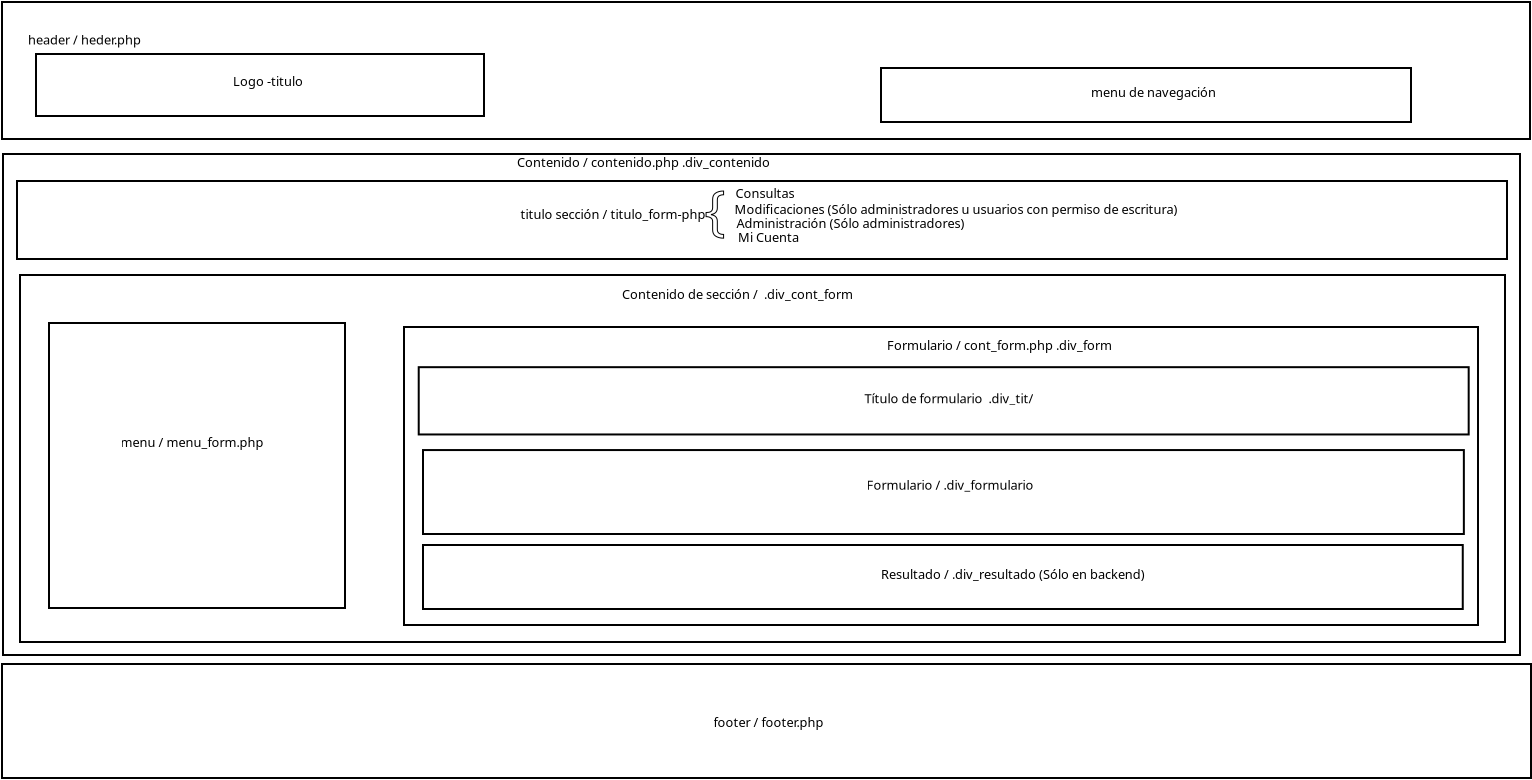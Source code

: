<?xml version="1.0" encoding="UTF-8"?>
<dia:diagram xmlns:dia="http://www.lysator.liu.se/~alla/dia/">
  <dia:layer name="Fondo" visible="true" active="true">
    <dia:object type="Standard - Box" version="0" id="O0">
      <dia:attribute name="obj_pos">
        <dia:point val="5.15,8.7"/>
      </dia:attribute>
      <dia:attribute name="obj_bb">
        <dia:rectangle val="5.1,8.65;81.05,33.8"/>
      </dia:attribute>
      <dia:attribute name="elem_corner">
        <dia:point val="5.15,8.7"/>
      </dia:attribute>
      <dia:attribute name="elem_width">
        <dia:real val="75.85"/>
      </dia:attribute>
      <dia:attribute name="elem_height">
        <dia:real val="25.05"/>
      </dia:attribute>
      <dia:attribute name="show_background">
        <dia:boolean val="true"/>
      </dia:attribute>
    </dia:object>
    <dia:object type="Standard - Box" version="0" id="O1">
      <dia:attribute name="obj_pos">
        <dia:point val="5.1,1.1"/>
      </dia:attribute>
      <dia:attribute name="obj_bb">
        <dia:rectangle val="5.05,1.05;81.55,8"/>
      </dia:attribute>
      <dia:attribute name="elem_corner">
        <dia:point val="5.1,1.1"/>
      </dia:attribute>
      <dia:attribute name="elem_width">
        <dia:real val="76.4"/>
      </dia:attribute>
      <dia:attribute name="elem_height">
        <dia:real val="6.85"/>
      </dia:attribute>
      <dia:attribute name="show_background">
        <dia:boolean val="true"/>
      </dia:attribute>
    </dia:object>
    <dia:object type="Standard - Text" version="1" id="O2">
      <dia:attribute name="obj_pos">
        <dia:point val="6.4,3.225"/>
      </dia:attribute>
      <dia:attribute name="obj_bb">
        <dia:rectangle val="6.4,2.585;11.877,3.357"/>
      </dia:attribute>
      <dia:attribute name="text">
        <dia:composite type="text">
          <dia:attribute name="string">
            <dia:string>#header / heder.php#</dia:string>
          </dia:attribute>
          <dia:attribute name="font">
            <dia:font family="sans" style="0" name="Helvetica"/>
          </dia:attribute>
          <dia:attribute name="height">
            <dia:real val="0.8"/>
          </dia:attribute>
          <dia:attribute name="pos">
            <dia:point val="6.4,3.225"/>
          </dia:attribute>
          <dia:attribute name="color">
            <dia:color val="#000000"/>
          </dia:attribute>
          <dia:attribute name="alignment">
            <dia:enum val="0"/>
          </dia:attribute>
        </dia:composite>
      </dia:attribute>
      <dia:attribute name="valign">
        <dia:enum val="3"/>
      </dia:attribute>
    </dia:object>
    <dia:object type="Standard - Box" version="0" id="O3">
      <dia:attribute name="obj_pos">
        <dia:point val="6.8,3.7"/>
      </dia:attribute>
      <dia:attribute name="obj_bb">
        <dia:rectangle val="6.75,3.65;29.25,6.85"/>
      </dia:attribute>
      <dia:attribute name="elem_corner">
        <dia:point val="6.8,3.7"/>
      </dia:attribute>
      <dia:attribute name="elem_width">
        <dia:real val="22.4"/>
      </dia:attribute>
      <dia:attribute name="elem_height">
        <dia:real val="3.1"/>
      </dia:attribute>
      <dia:attribute name="show_background">
        <dia:boolean val="true"/>
      </dia:attribute>
    </dia:object>
    <dia:object type="Standard - Text" version="1" id="O4">
      <dia:attribute name="obj_pos">
        <dia:point val="16.65,5.3"/>
      </dia:attribute>
      <dia:attribute name="obj_bb">
        <dia:rectangle val="16.65,4.66;19.88,5.433"/>
      </dia:attribute>
      <dia:attribute name="text">
        <dia:composite type="text">
          <dia:attribute name="string">
            <dia:string>#Logo -titulo#</dia:string>
          </dia:attribute>
          <dia:attribute name="font">
            <dia:font family="sans" style="0" name="Helvetica"/>
          </dia:attribute>
          <dia:attribute name="height">
            <dia:real val="0.8"/>
          </dia:attribute>
          <dia:attribute name="pos">
            <dia:point val="16.65,5.3"/>
          </dia:attribute>
          <dia:attribute name="color">
            <dia:color val="#000000"/>
          </dia:attribute>
          <dia:attribute name="alignment">
            <dia:enum val="0"/>
          </dia:attribute>
        </dia:composite>
      </dia:attribute>
      <dia:attribute name="valign">
        <dia:enum val="3"/>
      </dia:attribute>
    </dia:object>
    <dia:object type="Standard - Box" version="0" id="O5">
      <dia:attribute name="obj_pos">
        <dia:point val="49.05,4.4"/>
      </dia:attribute>
      <dia:attribute name="obj_bb">
        <dia:rectangle val="49,4.35;75.6,7.15"/>
      </dia:attribute>
      <dia:attribute name="elem_corner">
        <dia:point val="49.05,4.4"/>
      </dia:attribute>
      <dia:attribute name="elem_width">
        <dia:real val="26.5"/>
      </dia:attribute>
      <dia:attribute name="elem_height">
        <dia:real val="2.7"/>
      </dia:attribute>
      <dia:attribute name="show_background">
        <dia:boolean val="true"/>
      </dia:attribute>
    </dia:object>
    <dia:object type="Standard - Text" version="1" id="O6">
      <dia:attribute name="obj_pos">
        <dia:point val="59.55,5.85"/>
      </dia:attribute>
      <dia:attribute name="obj_bb">
        <dia:rectangle val="59.55,5.21;65.42,5.982"/>
      </dia:attribute>
      <dia:attribute name="text">
        <dia:composite type="text">
          <dia:attribute name="string">
            <dia:string>#menu de navegación#</dia:string>
          </dia:attribute>
          <dia:attribute name="font">
            <dia:font family="sans" style="0" name="Helvetica"/>
          </dia:attribute>
          <dia:attribute name="height">
            <dia:real val="0.8"/>
          </dia:attribute>
          <dia:attribute name="pos">
            <dia:point val="59.55,5.85"/>
          </dia:attribute>
          <dia:attribute name="color">
            <dia:color val="#000000"/>
          </dia:attribute>
          <dia:attribute name="alignment">
            <dia:enum val="0"/>
          </dia:attribute>
        </dia:composite>
      </dia:attribute>
      <dia:attribute name="valign">
        <dia:enum val="3"/>
      </dia:attribute>
    </dia:object>
    <dia:object type="Standard - Box" version="0" id="O7">
      <dia:attribute name="obj_pos">
        <dia:point val="5.1,34.2"/>
      </dia:attribute>
      <dia:attribute name="obj_bb">
        <dia:rectangle val="5.05,34.15;81.6,39.95"/>
      </dia:attribute>
      <dia:attribute name="elem_corner">
        <dia:point val="5.1,34.2"/>
      </dia:attribute>
      <dia:attribute name="elem_width">
        <dia:real val="76.45"/>
      </dia:attribute>
      <dia:attribute name="elem_height">
        <dia:real val="5.7"/>
      </dia:attribute>
      <dia:attribute name="show_background">
        <dia:boolean val="true"/>
      </dia:attribute>
    </dia:object>
    <dia:object type="Standard - Text" version="1" id="O8">
      <dia:attribute name="obj_pos">
        <dia:point val="40.675,37.35"/>
      </dia:attribute>
      <dia:attribute name="obj_bb">
        <dia:rectangle val="40.675,36.71;45.947,37.483"/>
      </dia:attribute>
      <dia:attribute name="text">
        <dia:composite type="text">
          <dia:attribute name="string">
            <dia:string>#footer / footer.php#</dia:string>
          </dia:attribute>
          <dia:attribute name="font">
            <dia:font family="sans" style="0" name="Helvetica"/>
          </dia:attribute>
          <dia:attribute name="height">
            <dia:real val="0.8"/>
          </dia:attribute>
          <dia:attribute name="pos">
            <dia:point val="40.675,37.35"/>
          </dia:attribute>
          <dia:attribute name="color">
            <dia:color val="#000000"/>
          </dia:attribute>
          <dia:attribute name="alignment">
            <dia:enum val="0"/>
          </dia:attribute>
        </dia:composite>
      </dia:attribute>
      <dia:attribute name="valign">
        <dia:enum val="3"/>
      </dia:attribute>
    </dia:object>
    <dia:object type="Standard - Box" version="0" id="O9">
      <dia:attribute name="obj_pos">
        <dia:point val="5.85,10.05"/>
      </dia:attribute>
      <dia:attribute name="obj_bb">
        <dia:rectangle val="5.8,10;80.4,14"/>
      </dia:attribute>
      <dia:attribute name="elem_corner">
        <dia:point val="5.85,10.05"/>
      </dia:attribute>
      <dia:attribute name="elem_width">
        <dia:real val="74.5"/>
      </dia:attribute>
      <dia:attribute name="elem_height">
        <dia:real val="3.9"/>
      </dia:attribute>
      <dia:attribute name="show_background">
        <dia:boolean val="true"/>
      </dia:attribute>
    </dia:object>
    <dia:object type="Standard - Text" version="1" id="O10">
      <dia:attribute name="obj_pos">
        <dia:point val="31.02,11.95"/>
      </dia:attribute>
      <dia:attribute name="obj_bb">
        <dia:rectangle val="31.02,11.31;39.76,12.082"/>
      </dia:attribute>
      <dia:attribute name="text">
        <dia:composite type="text">
          <dia:attribute name="string">
            <dia:string>#titulo sección / titulo_form-php#</dia:string>
          </dia:attribute>
          <dia:attribute name="font">
            <dia:font family="sans" style="0" name="Helvetica"/>
          </dia:attribute>
          <dia:attribute name="height">
            <dia:real val="0.8"/>
          </dia:attribute>
          <dia:attribute name="pos">
            <dia:point val="31.02,11.95"/>
          </dia:attribute>
          <dia:attribute name="color">
            <dia:color val="#000000"/>
          </dia:attribute>
          <dia:attribute name="alignment">
            <dia:enum val="0"/>
          </dia:attribute>
        </dia:composite>
      </dia:attribute>
      <dia:attribute name="valign">
        <dia:enum val="3"/>
      </dia:attribute>
    </dia:object>
    <dia:object type="Standard - Text" version="1" id="O11">
      <dia:attribute name="obj_pos">
        <dia:point val="41.77,10.9"/>
      </dia:attribute>
      <dia:attribute name="obj_bb">
        <dia:rectangle val="41.77,10.26;44.485,11.033"/>
      </dia:attribute>
      <dia:attribute name="text">
        <dia:composite type="text">
          <dia:attribute name="string">
            <dia:string>#Consultas#</dia:string>
          </dia:attribute>
          <dia:attribute name="font">
            <dia:font family="sans" style="0" name="Helvetica"/>
          </dia:attribute>
          <dia:attribute name="height">
            <dia:real val="0.8"/>
          </dia:attribute>
          <dia:attribute name="pos">
            <dia:point val="41.77,10.9"/>
          </dia:attribute>
          <dia:attribute name="color">
            <dia:color val="#000000"/>
          </dia:attribute>
          <dia:attribute name="alignment">
            <dia:enum val="0"/>
          </dia:attribute>
        </dia:composite>
      </dia:attribute>
      <dia:attribute name="valign">
        <dia:enum val="3"/>
      </dia:attribute>
    </dia:object>
    <dia:object type="Standard - Text" version="1" id="O12">
      <dia:attribute name="obj_pos">
        <dia:point val="41.72,11.7"/>
      </dia:attribute>
      <dia:attribute name="obj_bb">
        <dia:rectangle val="41.72,11.041;62.692,11.871"/>
      </dia:attribute>
      <dia:attribute name="text">
        <dia:composite type="text">
          <dia:attribute name="string">
            <dia:string>#Modificaciones (Sólo administradores u usuarios con permiso de escritura)#</dia:string>
          </dia:attribute>
          <dia:attribute name="font">
            <dia:font family="sans" style="0" name="Helvetica"/>
          </dia:attribute>
          <dia:attribute name="height">
            <dia:real val="0.8"/>
          </dia:attribute>
          <dia:attribute name="pos">
            <dia:point val="41.72,11.7"/>
          </dia:attribute>
          <dia:attribute name="color">
            <dia:color val="#000000"/>
          </dia:attribute>
          <dia:attribute name="alignment">
            <dia:enum val="0"/>
          </dia:attribute>
        </dia:composite>
      </dia:attribute>
      <dia:attribute name="valign">
        <dia:enum val="3"/>
      </dia:attribute>
    </dia:object>
    <dia:object type="Standard - Text" version="1" id="O13">
      <dia:attribute name="obj_pos">
        <dia:point val="41.82,12.4"/>
      </dia:attribute>
      <dia:attribute name="obj_bb">
        <dia:rectangle val="41.82,11.741;52.572,12.571"/>
      </dia:attribute>
      <dia:attribute name="text">
        <dia:composite type="text">
          <dia:attribute name="string">
            <dia:string>#Administración (Sólo administradores)#</dia:string>
          </dia:attribute>
          <dia:attribute name="font">
            <dia:font family="sans" style="0" name="Helvetica"/>
          </dia:attribute>
          <dia:attribute name="height">
            <dia:real val="0.8"/>
          </dia:attribute>
          <dia:attribute name="pos">
            <dia:point val="41.82,12.4"/>
          </dia:attribute>
          <dia:attribute name="color">
            <dia:color val="#000000"/>
          </dia:attribute>
          <dia:attribute name="alignment">
            <dia:enum val="0"/>
          </dia:attribute>
        </dia:composite>
      </dia:attribute>
      <dia:attribute name="valign">
        <dia:enum val="3"/>
      </dia:attribute>
    </dia:object>
    <dia:object type="Standard - Box" version="0" id="O14">
      <dia:attribute name="obj_pos">
        <dia:point val="6,14.75"/>
      </dia:attribute>
      <dia:attribute name="obj_bb">
        <dia:rectangle val="5.95,14.7;80.3,33.15"/>
      </dia:attribute>
      <dia:attribute name="elem_corner">
        <dia:point val="6,14.75"/>
      </dia:attribute>
      <dia:attribute name="elem_width">
        <dia:real val="74.25"/>
      </dia:attribute>
      <dia:attribute name="elem_height">
        <dia:real val="18.35"/>
      </dia:attribute>
      <dia:attribute name="show_background">
        <dia:boolean val="true"/>
      </dia:attribute>
    </dia:object>
    <dia:object type="Standard - Text" version="1" id="O15">
      <dia:attribute name="obj_pos">
        <dia:point val="15.15,20.45"/>
      </dia:attribute>
      <dia:attribute name="obj_bb">
        <dia:rectangle val="15.15,19.81;15.15,20.582"/>
      </dia:attribute>
      <dia:attribute name="text">
        <dia:composite type="text">
          <dia:attribute name="string">
            <dia:string>##</dia:string>
          </dia:attribute>
          <dia:attribute name="font">
            <dia:font family="sans" style="0" name="Helvetica"/>
          </dia:attribute>
          <dia:attribute name="height">
            <dia:real val="0.8"/>
          </dia:attribute>
          <dia:attribute name="pos">
            <dia:point val="15.15,20.45"/>
          </dia:attribute>
          <dia:attribute name="color">
            <dia:color val="#000000"/>
          </dia:attribute>
          <dia:attribute name="alignment">
            <dia:enum val="0"/>
          </dia:attribute>
        </dia:composite>
      </dia:attribute>
      <dia:attribute name="valign">
        <dia:enum val="3"/>
      </dia:attribute>
    </dia:object>
    <dia:object type="Standard - Text" version="1" id="O16">
      <dia:attribute name="obj_pos">
        <dia:point val="30.85,9.35"/>
      </dia:attribute>
      <dia:attribute name="obj_bb">
        <dia:rectangle val="30.85,8.71;42.695,9.482"/>
      </dia:attribute>
      <dia:attribute name="text">
        <dia:composite type="text">
          <dia:attribute name="string">
            <dia:string>#Contenido / contenido.php .div_contenido#</dia:string>
          </dia:attribute>
          <dia:attribute name="font">
            <dia:font family="sans" style="0" name="Helvetica"/>
          </dia:attribute>
          <dia:attribute name="height">
            <dia:real val="0.8"/>
          </dia:attribute>
          <dia:attribute name="pos">
            <dia:point val="30.85,9.35"/>
          </dia:attribute>
          <dia:attribute name="color">
            <dia:color val="#000000"/>
          </dia:attribute>
          <dia:attribute name="alignment">
            <dia:enum val="0"/>
          </dia:attribute>
        </dia:composite>
      </dia:attribute>
      <dia:attribute name="valign">
        <dia:enum val="3"/>
      </dia:attribute>
    </dia:object>
    <dia:object type="Standard - Box" version="0" id="O17">
      <dia:attribute name="obj_pos">
        <dia:point val="7.45,17.15"/>
      </dia:attribute>
      <dia:attribute name="obj_bb">
        <dia:rectangle val="7.4,17.1;22.3,31.45"/>
      </dia:attribute>
      <dia:attribute name="elem_corner">
        <dia:point val="7.45,17.15"/>
      </dia:attribute>
      <dia:attribute name="elem_width">
        <dia:real val="14.8"/>
      </dia:attribute>
      <dia:attribute name="elem_height">
        <dia:real val="14.25"/>
      </dia:attribute>
      <dia:attribute name="show_background">
        <dia:boolean val="true"/>
      </dia:attribute>
    </dia:object>
    <dia:object type="Standard - Text" version="1" id="O18">
      <dia:attribute name="obj_pos">
        <dia:point val="11.025,23.35"/>
      </dia:attribute>
      <dia:attribute name="obj_bb">
        <dia:rectangle val="11.025,22.71;17.782,23.483"/>
      </dia:attribute>
      <dia:attribute name="text">
        <dia:composite type="text">
          <dia:attribute name="string">
            <dia:string>#menu / menu_form.php#</dia:string>
          </dia:attribute>
          <dia:attribute name="font">
            <dia:font family="sans" style="0" name="Helvetica"/>
          </dia:attribute>
          <dia:attribute name="height">
            <dia:real val="0.8"/>
          </dia:attribute>
          <dia:attribute name="pos">
            <dia:point val="11.025,23.35"/>
          </dia:attribute>
          <dia:attribute name="color">
            <dia:color val="#000000"/>
          </dia:attribute>
          <dia:attribute name="alignment">
            <dia:enum val="0"/>
          </dia:attribute>
        </dia:composite>
      </dia:attribute>
      <dia:attribute name="valign">
        <dia:enum val="3"/>
      </dia:attribute>
    </dia:object>
    <dia:object type="Standard - Text" version="1" id="O19">
      <dia:attribute name="obj_pos">
        <dia:point val="36.1,15.95"/>
      </dia:attribute>
      <dia:attribute name="obj_bb">
        <dia:rectangle val="36.1,15.31;47.205,16.082"/>
      </dia:attribute>
      <dia:attribute name="text">
        <dia:composite type="text">
          <dia:attribute name="string">
            <dia:string>#Contenido de sección /  .div_cont_form#</dia:string>
          </dia:attribute>
          <dia:attribute name="font">
            <dia:font family="sans" style="0" name="Helvetica"/>
          </dia:attribute>
          <dia:attribute name="height">
            <dia:real val="0.8"/>
          </dia:attribute>
          <dia:attribute name="pos">
            <dia:point val="36.1,15.95"/>
          </dia:attribute>
          <dia:attribute name="color">
            <dia:color val="#000000"/>
          </dia:attribute>
          <dia:attribute name="alignment">
            <dia:enum val="0"/>
          </dia:attribute>
        </dia:composite>
      </dia:attribute>
      <dia:attribute name="valign">
        <dia:enum val="3"/>
      </dia:attribute>
    </dia:object>
    <dia:object type="Standard - Box" version="0" id="O20">
      <dia:attribute name="obj_pos">
        <dia:point val="25.2,17.35"/>
      </dia:attribute>
      <dia:attribute name="obj_bb">
        <dia:rectangle val="25.15,17.3;78.95,32.3"/>
      </dia:attribute>
      <dia:attribute name="elem_corner">
        <dia:point val="25.2,17.35"/>
      </dia:attribute>
      <dia:attribute name="elem_width">
        <dia:real val="53.7"/>
      </dia:attribute>
      <dia:attribute name="elem_height">
        <dia:real val="14.9"/>
      </dia:attribute>
      <dia:attribute name="show_background">
        <dia:boolean val="true"/>
      </dia:attribute>
    </dia:object>
    <dia:object type="Standard - Text" version="1" id="O21">
      <dia:attribute name="obj_pos">
        <dia:point val="49.35,18.5"/>
      </dia:attribute>
      <dia:attribute name="obj_bb">
        <dia:rectangle val="49.35,17.86;60.045,18.633"/>
      </dia:attribute>
      <dia:attribute name="text">
        <dia:composite type="text">
          <dia:attribute name="string">
            <dia:string>#Formulario / cont_form.php .div_form#</dia:string>
          </dia:attribute>
          <dia:attribute name="font">
            <dia:font family="sans" style="0" name="Helvetica"/>
          </dia:attribute>
          <dia:attribute name="height">
            <dia:real val="0.8"/>
          </dia:attribute>
          <dia:attribute name="pos">
            <dia:point val="49.35,18.5"/>
          </dia:attribute>
          <dia:attribute name="color">
            <dia:color val="#000000"/>
          </dia:attribute>
          <dia:attribute name="alignment">
            <dia:enum val="0"/>
          </dia:attribute>
        </dia:composite>
      </dia:attribute>
      <dia:attribute name="valign">
        <dia:enum val="3"/>
      </dia:attribute>
    </dia:object>
    <dia:object type="Standard - Box" version="0" id="O22">
      <dia:attribute name="obj_pos">
        <dia:point val="25.936,19.359"/>
      </dia:attribute>
      <dia:attribute name="obj_bb">
        <dia:rectangle val="25.886,19.309;78.484,22.772"/>
      </dia:attribute>
      <dia:attribute name="elem_corner">
        <dia:point val="25.936,19.359"/>
      </dia:attribute>
      <dia:attribute name="elem_width">
        <dia:real val="52.498"/>
      </dia:attribute>
      <dia:attribute name="elem_height">
        <dia:real val="3.364"/>
      </dia:attribute>
      <dia:attribute name="show_background">
        <dia:boolean val="true"/>
      </dia:attribute>
    </dia:object>
    <dia:object type="Standard - Box" version="0" id="O23">
      <dia:attribute name="obj_pos">
        <dia:point val="26.15,23.503"/>
      </dia:attribute>
      <dia:attribute name="obj_bb">
        <dia:rectangle val="26.1,23.453;78.243,27.75"/>
      </dia:attribute>
      <dia:attribute name="elem_corner">
        <dia:point val="26.15,23.503"/>
      </dia:attribute>
      <dia:attribute name="elem_width">
        <dia:real val="52.043"/>
      </dia:attribute>
      <dia:attribute name="elem_height">
        <dia:real val="4.197"/>
      </dia:attribute>
      <dia:attribute name="show_background">
        <dia:boolean val="true"/>
      </dia:attribute>
    </dia:object>
    <dia:object type="Standard - Text" version="1" id="O24">
      <dia:attribute name="obj_pos">
        <dia:point val="48.22,21.161"/>
      </dia:attribute>
      <dia:attribute name="obj_bb">
        <dia:rectangle val="48.22,20.521;56.378,21.293"/>
      </dia:attribute>
      <dia:attribute name="text">
        <dia:composite type="text">
          <dia:attribute name="string">
            <dia:string>#Título de formulario  .div_tit/#</dia:string>
          </dia:attribute>
          <dia:attribute name="font">
            <dia:font family="sans" style="0" name="Helvetica"/>
          </dia:attribute>
          <dia:attribute name="height">
            <dia:real val="0.8"/>
          </dia:attribute>
          <dia:attribute name="pos">
            <dia:point val="48.22,21.161"/>
          </dia:attribute>
          <dia:attribute name="color">
            <dia:color val="#000000"/>
          </dia:attribute>
          <dia:attribute name="alignment">
            <dia:enum val="0"/>
          </dia:attribute>
        </dia:composite>
      </dia:attribute>
      <dia:attribute name="valign">
        <dia:enum val="3"/>
      </dia:attribute>
    </dia:object>
    <dia:object type="Standard - Text" version="1" id="O25">
      <dia:attribute name="obj_pos">
        <dia:point val="48.33,25.487"/>
      </dia:attribute>
      <dia:attribute name="obj_bb">
        <dia:rectangle val="48.33,24.847;56.243,25.619"/>
      </dia:attribute>
      <dia:attribute name="text">
        <dia:composite type="text">
          <dia:attribute name="string">
            <dia:string>#Formulario / .div_formulario#</dia:string>
          </dia:attribute>
          <dia:attribute name="font">
            <dia:font family="sans" style="0" name="Helvetica"/>
          </dia:attribute>
          <dia:attribute name="height">
            <dia:real val="0.8"/>
          </dia:attribute>
          <dia:attribute name="pos">
            <dia:point val="48.33,25.487"/>
          </dia:attribute>
          <dia:attribute name="color">
            <dia:color val="#000000"/>
          </dia:attribute>
          <dia:attribute name="alignment">
            <dia:enum val="0"/>
          </dia:attribute>
        </dia:composite>
      </dia:attribute>
      <dia:attribute name="valign">
        <dia:enum val="3"/>
      </dia:attribute>
    </dia:object>
    <dia:object type="Standard - Text" version="1" id="O26">
      <dia:attribute name="obj_pos">
        <dia:point val="41.9,13.1"/>
      </dia:attribute>
      <dia:attribute name="obj_bb">
        <dia:rectangle val="41.9,12.46;44.727,13.232"/>
      </dia:attribute>
      <dia:attribute name="text">
        <dia:composite type="text">
          <dia:attribute name="string">
            <dia:string>#Mi Cuenta#</dia:string>
          </dia:attribute>
          <dia:attribute name="font">
            <dia:font family="sans" style="0" name="Helvetica"/>
          </dia:attribute>
          <dia:attribute name="height">
            <dia:real val="0.8"/>
          </dia:attribute>
          <dia:attribute name="pos">
            <dia:point val="41.9,13.1"/>
          </dia:attribute>
          <dia:attribute name="color">
            <dia:color val="#000000"/>
          </dia:attribute>
          <dia:attribute name="alignment">
            <dia:enum val="0"/>
          </dia:attribute>
        </dia:composite>
      </dia:attribute>
      <dia:attribute name="valign">
        <dia:enum val="3"/>
      </dia:attribute>
    </dia:object>
    <dia:object type="Standard - Outline" version="0" id="O27">
      <dia:attribute name="obj_pos">
        <dia:point val="40.3,10.55"/>
      </dia:attribute>
      <dia:attribute name="obj_bb">
        <dia:rectangle val="40.3,10.55;41.068,13.098"/>
      </dia:attribute>
      <dia:attribute name="meta">
        <dia:composite type="dict"/>
      </dia:attribute>
      <dia:attribute name="name">
        <dia:string>#{#</dia:string>
      </dia:attribute>
      <dia:attribute name="rotation">
        <dia:real val="0"/>
      </dia:attribute>
      <dia:attribute name="text_font">
        <dia:font family="sans" style="0" name="Helvetica"/>
      </dia:attribute>
      <dia:attribute name="text_height">
        <dia:real val="2.715"/>
      </dia:attribute>
      <dia:attribute name="line_width">
        <dia:real val="0"/>
      </dia:attribute>
      <dia:attribute name="line_colour">
        <dia:color val="#000000"/>
      </dia:attribute>
      <dia:attribute name="fill_colour">
        <dia:color val="#ffffff"/>
      </dia:attribute>
      <dia:attribute name="show_background">
        <dia:boolean val="false"/>
      </dia:attribute>
    </dia:object>
    <dia:object type="Standard - Box" version="0" id="O28">
      <dia:attribute name="obj_pos">
        <dia:point val="26.15,28.25"/>
      </dia:attribute>
      <dia:attribute name="obj_bb">
        <dia:rectangle val="26.1,28.2;78.188,31.5"/>
      </dia:attribute>
      <dia:attribute name="elem_corner">
        <dia:point val="26.15,28.25"/>
      </dia:attribute>
      <dia:attribute name="elem_width">
        <dia:real val="51.988"/>
      </dia:attribute>
      <dia:attribute name="elem_height">
        <dia:real val="3.2"/>
      </dia:attribute>
      <dia:attribute name="show_background">
        <dia:boolean val="true"/>
      </dia:attribute>
    </dia:object>
    <dia:object type="Standard - Text" version="1" id="O29">
      <dia:attribute name="obj_pos">
        <dia:point val="49.044,29.95"/>
      </dia:attribute>
      <dia:attribute name="obj_bb">
        <dia:rectangle val="49.044,29.291;61.804,30.121"/>
      </dia:attribute>
      <dia:attribute name="text">
        <dia:composite type="text">
          <dia:attribute name="string">
            <dia:string>#Resultado / .div_resultado (Sólo en backend)#</dia:string>
          </dia:attribute>
          <dia:attribute name="font">
            <dia:font family="sans" style="0" name="Helvetica"/>
          </dia:attribute>
          <dia:attribute name="height">
            <dia:real val="0.8"/>
          </dia:attribute>
          <dia:attribute name="pos">
            <dia:point val="49.044,29.95"/>
          </dia:attribute>
          <dia:attribute name="color">
            <dia:color val="#000000"/>
          </dia:attribute>
          <dia:attribute name="alignment">
            <dia:enum val="0"/>
          </dia:attribute>
        </dia:composite>
      </dia:attribute>
      <dia:attribute name="valign">
        <dia:enum val="3"/>
      </dia:attribute>
    </dia:object>
  </dia:layer>
  <dia:layer name="Capa nueva 1" visible="true"/>
</dia:diagram>
